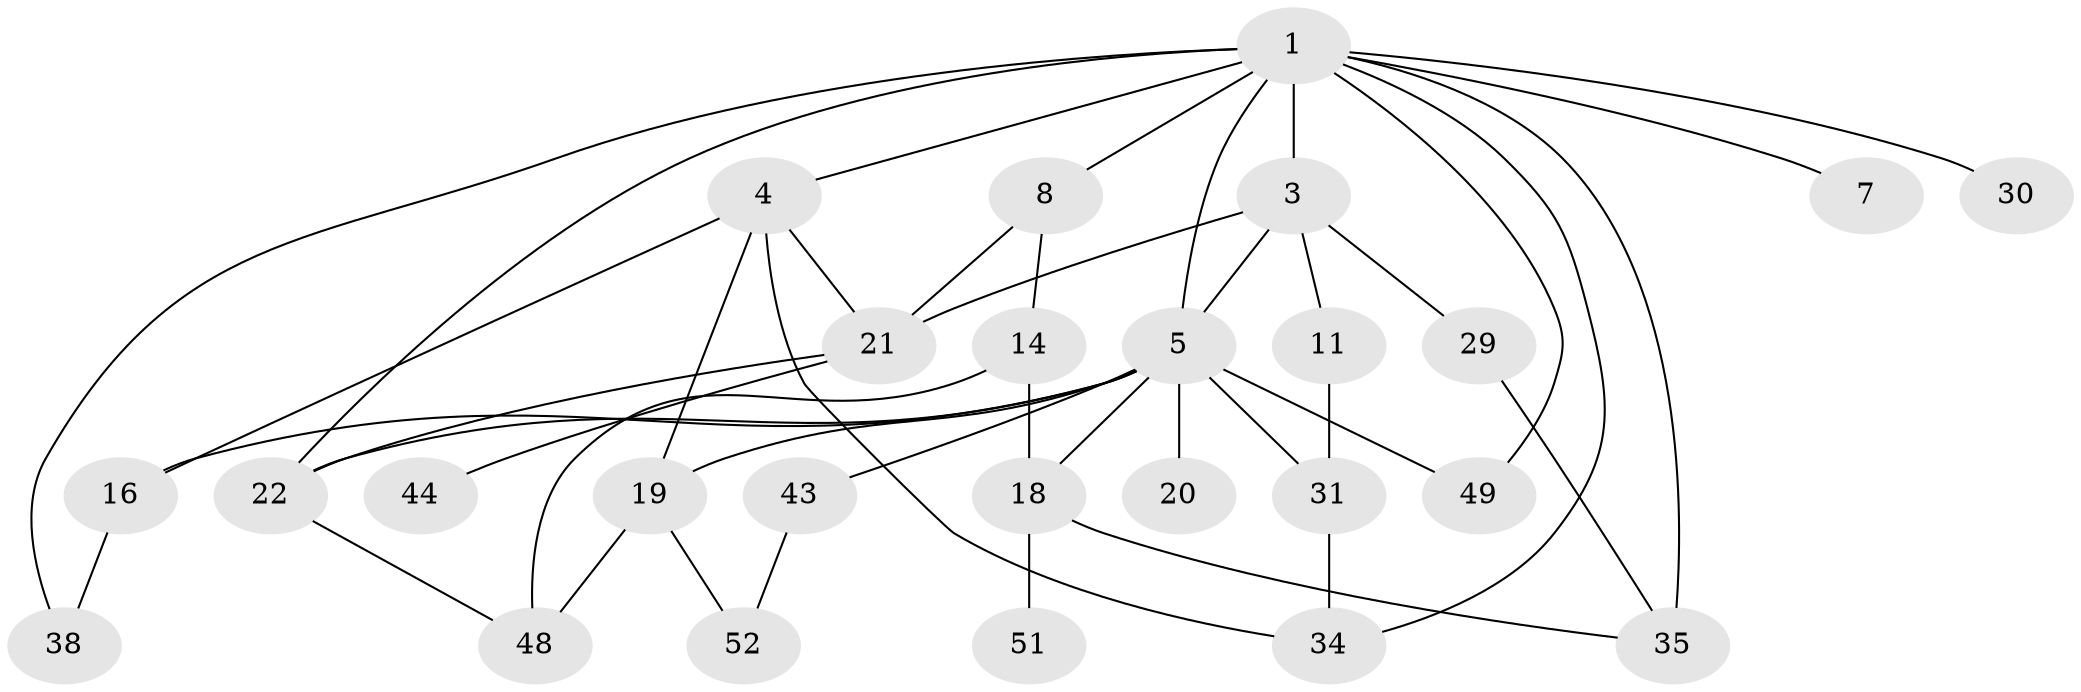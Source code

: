 // original degree distribution, {4: 0.11538461538461539, 9: 0.019230769230769232, 8: 0.019230769230769232, 5: 0.07692307692307693, 7: 0.019230769230769232, 1: 0.19230769230769232, 2: 0.34615384615384615, 6: 0.019230769230769232, 3: 0.19230769230769232}
// Generated by graph-tools (version 1.1) at 2025/13/03/09/25 04:13:15]
// undirected, 26 vertices, 43 edges
graph export_dot {
graph [start="1"]
  node [color=gray90,style=filled];
  1 [super="+37+2"];
  3 [super="+10+39"];
  4;
  5 [super="+6+9"];
  7 [super="+25"];
  8;
  11 [super="+13"];
  14 [super="+32"];
  16 [super="+50"];
  18 [super="+33"];
  19 [super="+24"];
  20;
  21 [super="+23"];
  22 [super="+42"];
  29;
  30 [super="+47"];
  31;
  34 [super="+46"];
  35;
  38;
  43;
  44;
  48;
  49;
  51;
  52;
  1 -- 4;
  1 -- 34;
  1 -- 8 [weight=2];
  1 -- 38;
  1 -- 7 [weight=2];
  1 -- 35 [weight=2];
  1 -- 3 [weight=2];
  1 -- 5;
  1 -- 49;
  1 -- 22;
  1 -- 30;
  3 -- 5 [weight=3];
  3 -- 11;
  3 -- 21;
  3 -- 29;
  4 -- 16;
  4 -- 19;
  4 -- 34;
  4 -- 21;
  5 -- 18;
  5 -- 20;
  5 -- 22;
  5 -- 49;
  5 -- 16;
  5 -- 19;
  5 -- 43;
  5 -- 31;
  8 -- 14;
  8 -- 21;
  11 -- 31;
  14 -- 48;
  14 -- 18;
  16 -- 38;
  18 -- 51;
  18 -- 35;
  19 -- 48;
  19 -- 52;
  21 -- 44;
  21 -- 22;
  22 -- 48;
  29 -- 35;
  31 -- 34;
  43 -- 52;
}
